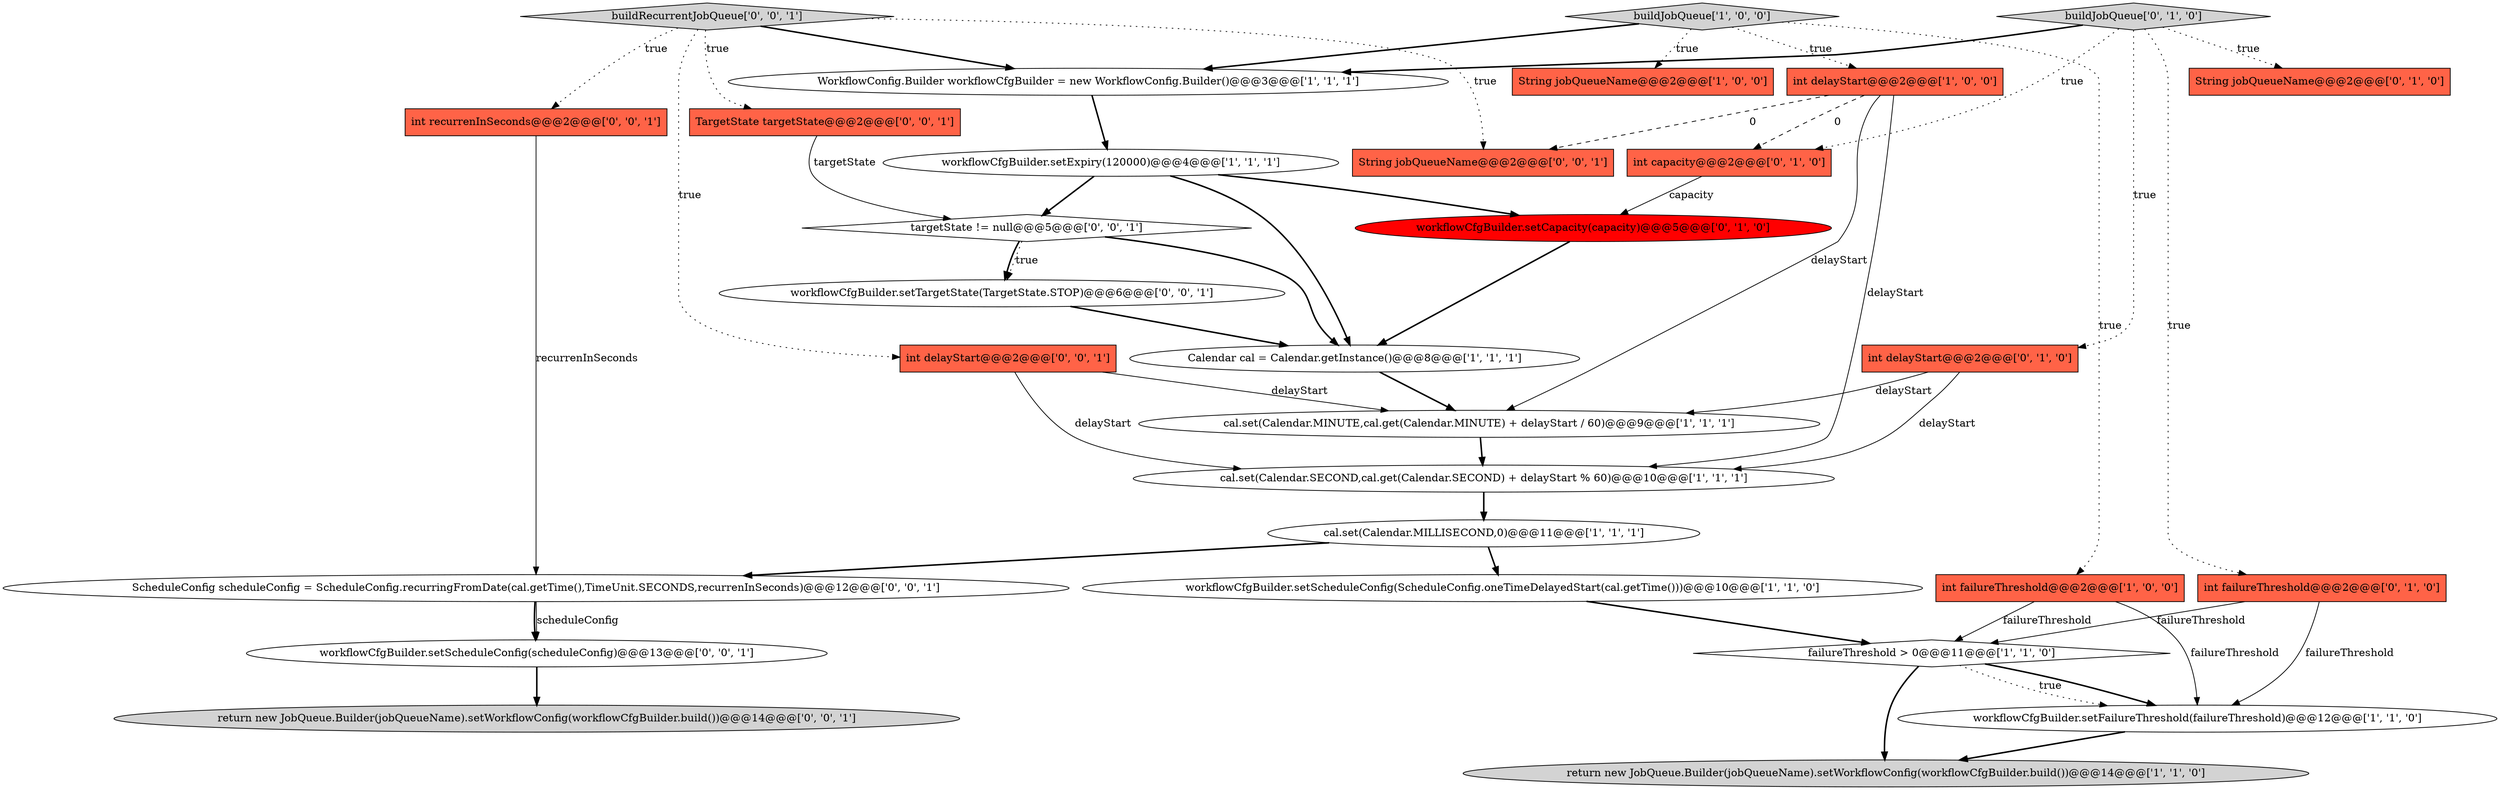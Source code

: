 digraph {
28 [style = filled, label = "String jobQueueName@@@2@@@['0', '0', '1']", fillcolor = tomato, shape = box image = "AAA0AAABBB3BBB"];
22 [style = filled, label = "targetState != null@@@5@@@['0', '0', '1']", fillcolor = white, shape = diamond image = "AAA0AAABBB3BBB"];
6 [style = filled, label = "Calendar cal = Calendar.getInstance()@@@8@@@['1', '1', '1']", fillcolor = white, shape = ellipse image = "AAA0AAABBB1BBB"];
17 [style = filled, label = "int failureThreshold@@@2@@@['0', '1', '0']", fillcolor = tomato, shape = box image = "AAA0AAABBB2BBB"];
12 [style = filled, label = "workflowCfgBuilder.setExpiry(120000)@@@4@@@['1', '1', '1']", fillcolor = white, shape = ellipse image = "AAA0AAABBB1BBB"];
9 [style = filled, label = "cal.set(Calendar.SECOND,cal.get(Calendar.SECOND) + delayStart % 60)@@@10@@@['1', '1', '1']", fillcolor = white, shape = ellipse image = "AAA0AAABBB1BBB"];
4 [style = filled, label = "int failureThreshold@@@2@@@['1', '0', '0']", fillcolor = tomato, shape = box image = "AAA0AAABBB1BBB"];
3 [style = filled, label = "cal.set(Calendar.MINUTE,cal.get(Calendar.MINUTE) + delayStart / 60)@@@9@@@['1', '1', '1']", fillcolor = white, shape = ellipse image = "AAA0AAABBB1BBB"];
13 [style = filled, label = "cal.set(Calendar.MILLISECOND,0)@@@11@@@['1', '1', '1']", fillcolor = white, shape = ellipse image = "AAA0AAABBB1BBB"];
21 [style = filled, label = "buildRecurrentJobQueue['0', '0', '1']", fillcolor = lightgray, shape = diamond image = "AAA0AAABBB3BBB"];
27 [style = filled, label = "workflowCfgBuilder.setScheduleConfig(scheduleConfig)@@@13@@@['0', '0', '1']", fillcolor = white, shape = ellipse image = "AAA0AAABBB3BBB"];
14 [style = filled, label = "buildJobQueue['0', '1', '0']", fillcolor = lightgray, shape = diamond image = "AAA0AAABBB2BBB"];
26 [style = filled, label = "workflowCfgBuilder.setTargetState(TargetState.STOP)@@@6@@@['0', '0', '1']", fillcolor = white, shape = ellipse image = "AAA0AAABBB3BBB"];
16 [style = filled, label = "int delayStart@@@2@@@['0', '1', '0']", fillcolor = tomato, shape = box image = "AAA0AAABBB2BBB"];
8 [style = filled, label = "workflowCfgBuilder.setScheduleConfig(ScheduleConfig.oneTimeDelayedStart(cal.getTime()))@@@10@@@['1', '1', '0']", fillcolor = white, shape = ellipse image = "AAA0AAABBB1BBB"];
2 [style = filled, label = "String jobQueueName@@@2@@@['1', '0', '0']", fillcolor = tomato, shape = box image = "AAA0AAABBB1BBB"];
1 [style = filled, label = "WorkflowConfig.Builder workflowCfgBuilder = new WorkflowConfig.Builder()@@@3@@@['1', '1', '1']", fillcolor = white, shape = ellipse image = "AAA0AAABBB1BBB"];
10 [style = filled, label = "return new JobQueue.Builder(jobQueueName).setWorkflowConfig(workflowCfgBuilder.build())@@@14@@@['1', '1', '0']", fillcolor = lightgray, shape = ellipse image = "AAA0AAABBB1BBB"];
15 [style = filled, label = "String jobQueueName@@@2@@@['0', '1', '0']", fillcolor = tomato, shape = box image = "AAA0AAABBB2BBB"];
24 [style = filled, label = "TargetState targetState@@@2@@@['0', '0', '1']", fillcolor = tomato, shape = box image = "AAA0AAABBB3BBB"];
19 [style = filled, label = "int capacity@@@2@@@['0', '1', '0']", fillcolor = tomato, shape = box image = "AAA1AAABBB2BBB"];
29 [style = filled, label = "ScheduleConfig scheduleConfig = ScheduleConfig.recurringFromDate(cal.getTime(),TimeUnit.SECONDS,recurrenInSeconds)@@@12@@@['0', '0', '1']", fillcolor = white, shape = ellipse image = "AAA0AAABBB3BBB"];
18 [style = filled, label = "workflowCfgBuilder.setCapacity(capacity)@@@5@@@['0', '1', '0']", fillcolor = red, shape = ellipse image = "AAA1AAABBB2BBB"];
11 [style = filled, label = "int delayStart@@@2@@@['1', '0', '0']", fillcolor = tomato, shape = box image = "AAA1AAABBB1BBB"];
20 [style = filled, label = "int recurrenInSeconds@@@2@@@['0', '0', '1']", fillcolor = tomato, shape = box image = "AAA0AAABBB3BBB"];
7 [style = filled, label = "buildJobQueue['1', '0', '0']", fillcolor = lightgray, shape = diamond image = "AAA0AAABBB1BBB"];
23 [style = filled, label = "return new JobQueue.Builder(jobQueueName).setWorkflowConfig(workflowCfgBuilder.build())@@@14@@@['0', '0', '1']", fillcolor = lightgray, shape = ellipse image = "AAA0AAABBB3BBB"];
5 [style = filled, label = "failureThreshold > 0@@@11@@@['1', '1', '0']", fillcolor = white, shape = diamond image = "AAA0AAABBB1BBB"];
25 [style = filled, label = "int delayStart@@@2@@@['0', '0', '1']", fillcolor = tomato, shape = box image = "AAA0AAABBB3BBB"];
0 [style = filled, label = "workflowCfgBuilder.setFailureThreshold(failureThreshold)@@@12@@@['1', '1', '0']", fillcolor = white, shape = ellipse image = "AAA0AAABBB1BBB"];
22->26 [style = bold, label=""];
6->3 [style = bold, label=""];
5->10 [style = bold, label=""];
7->2 [style = dotted, label="true"];
7->1 [style = bold, label=""];
14->19 [style = dotted, label="true"];
21->20 [style = dotted, label="true"];
16->3 [style = solid, label="delayStart"];
12->22 [style = bold, label=""];
17->5 [style = solid, label="failureThreshold"];
25->9 [style = solid, label="delayStart"];
17->0 [style = solid, label="failureThreshold"];
4->0 [style = solid, label="failureThreshold"];
11->9 [style = solid, label="delayStart"];
5->0 [style = dotted, label="true"];
26->6 [style = bold, label=""];
12->6 [style = bold, label=""];
21->28 [style = dotted, label="true"];
14->1 [style = bold, label=""];
29->27 [style = solid, label="scheduleConfig"];
3->9 [style = bold, label=""];
14->16 [style = dotted, label="true"];
14->17 [style = dotted, label="true"];
29->27 [style = bold, label=""];
11->3 [style = solid, label="delayStart"];
13->29 [style = bold, label=""];
16->9 [style = solid, label="delayStart"];
0->10 [style = bold, label=""];
14->15 [style = dotted, label="true"];
21->25 [style = dotted, label="true"];
11->28 [style = dashed, label="0"];
7->11 [style = dotted, label="true"];
8->5 [style = bold, label=""];
5->0 [style = bold, label=""];
22->26 [style = dotted, label="true"];
18->6 [style = bold, label=""];
21->24 [style = dotted, label="true"];
11->19 [style = dashed, label="0"];
21->1 [style = bold, label=""];
7->4 [style = dotted, label="true"];
12->18 [style = bold, label=""];
1->12 [style = bold, label=""];
25->3 [style = solid, label="delayStart"];
27->23 [style = bold, label=""];
20->29 [style = solid, label="recurrenInSeconds"];
13->8 [style = bold, label=""];
4->5 [style = solid, label="failureThreshold"];
19->18 [style = solid, label="capacity"];
24->22 [style = solid, label="targetState"];
22->6 [style = bold, label=""];
9->13 [style = bold, label=""];
}
